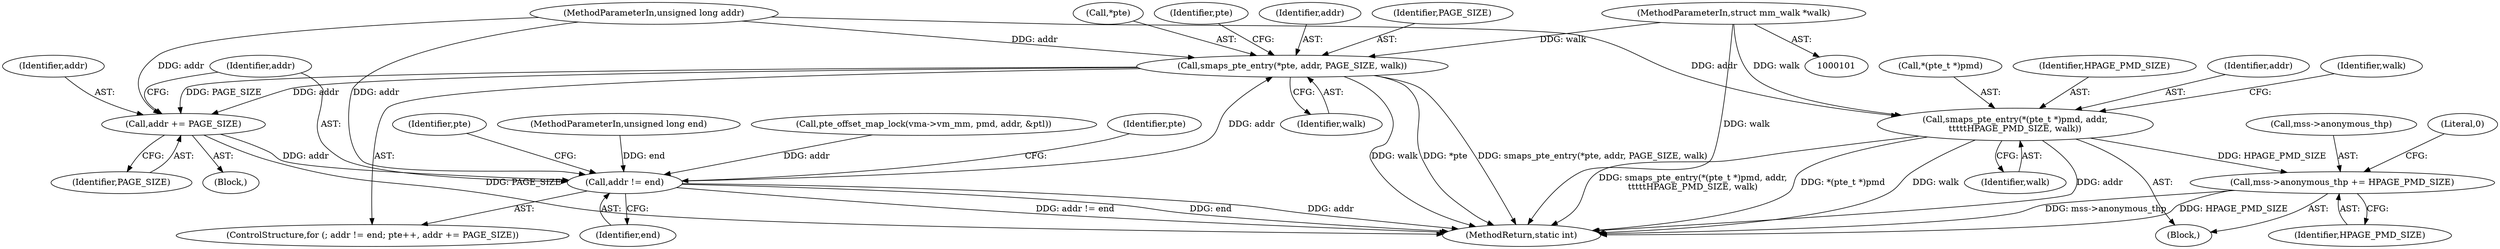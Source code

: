 digraph "0_linux_4a1d704194a441bf83c636004a479e01360ec850_3@pointer" {
"1000105" [label="(MethodParameterIn,struct mm_walk *walk)"];
"1000152" [label="(Call,smaps_pte_entry(*(pte_t *)pmd, addr,\n\t\t\t\t\tHPAGE_PMD_SIZE, walk))"];
"1000167" [label="(Call,mss->anonymous_thp += HPAGE_PMD_SIZE)"];
"1000208" [label="(Call,smaps_pte_entry(*pte, addr, PAGE_SIZE, walk))"];
"1000205" [label="(Call,addr += PAGE_SIZE)"];
"1000199" [label="(Call,addr != end)"];
"1000222" [label="(MethodReturn,static int)"];
"1000206" [label="(Identifier,addr)"];
"1000210" [label="(Identifier,pte)"];
"1000212" [label="(Identifier,PAGE_SIZE)"];
"1000211" [label="(Identifier,addr)"];
"1000208" [label="(Call,smaps_pte_entry(*pte, addr, PAGE_SIZE, walk))"];
"1000190" [label="(Call,pte_offset_map_lock(vma->vm_mm, pmd, addr, &ptl))"];
"1000168" [label="(Call,mss->anonymous_thp)"];
"1000153" [label="(Call,*(pte_t *)pmd)"];
"1000202" [label="(Block,)"];
"1000151" [label="(Block,)"];
"1000105" [label="(MethodParameterIn,struct mm_walk *walk)"];
"1000173" [label="(Literal,0)"];
"1000171" [label="(Identifier,HPAGE_PMD_SIZE)"];
"1000158" [label="(Identifier,HPAGE_PMD_SIZE)"];
"1000213" [label="(Identifier,walk)"];
"1000207" [label="(Identifier,PAGE_SIZE)"];
"1000201" [label="(Identifier,end)"];
"1000216" [label="(Identifier,pte)"];
"1000200" [label="(Identifier,addr)"];
"1000205" [label="(Call,addr += PAGE_SIZE)"];
"1000199" [label="(Call,addr != end)"];
"1000209" [label="(Call,*pte)"];
"1000103" [label="(MethodParameterIn,unsigned long addr)"];
"1000204" [label="(Identifier,pte)"];
"1000159" [label="(Identifier,walk)"];
"1000157" [label="(Identifier,addr)"];
"1000167" [label="(Call,mss->anonymous_thp += HPAGE_PMD_SIZE)"];
"1000164" [label="(Identifier,walk)"];
"1000152" [label="(Call,smaps_pte_entry(*(pte_t *)pmd, addr,\n\t\t\t\t\tHPAGE_PMD_SIZE, walk))"];
"1000104" [label="(MethodParameterIn,unsigned long end)"];
"1000198" [label="(ControlStructure,for (; addr != end; pte++, addr += PAGE_SIZE))"];
"1000105" -> "1000101"  [label="AST: "];
"1000105" -> "1000222"  [label="DDG: walk"];
"1000105" -> "1000152"  [label="DDG: walk"];
"1000105" -> "1000208"  [label="DDG: walk"];
"1000152" -> "1000151"  [label="AST: "];
"1000152" -> "1000159"  [label="CFG: "];
"1000153" -> "1000152"  [label="AST: "];
"1000157" -> "1000152"  [label="AST: "];
"1000158" -> "1000152"  [label="AST: "];
"1000159" -> "1000152"  [label="AST: "];
"1000164" -> "1000152"  [label="CFG: "];
"1000152" -> "1000222"  [label="DDG: walk"];
"1000152" -> "1000222"  [label="DDG: addr"];
"1000152" -> "1000222"  [label="DDG: smaps_pte_entry(*(pte_t *)pmd, addr,\n\t\t\t\t\tHPAGE_PMD_SIZE, walk)"];
"1000152" -> "1000222"  [label="DDG: *(pte_t *)pmd"];
"1000103" -> "1000152"  [label="DDG: addr"];
"1000152" -> "1000167"  [label="DDG: HPAGE_PMD_SIZE"];
"1000167" -> "1000151"  [label="AST: "];
"1000167" -> "1000171"  [label="CFG: "];
"1000168" -> "1000167"  [label="AST: "];
"1000171" -> "1000167"  [label="AST: "];
"1000173" -> "1000167"  [label="CFG: "];
"1000167" -> "1000222"  [label="DDG: mss->anonymous_thp"];
"1000167" -> "1000222"  [label="DDG: HPAGE_PMD_SIZE"];
"1000208" -> "1000198"  [label="AST: "];
"1000208" -> "1000213"  [label="CFG: "];
"1000209" -> "1000208"  [label="AST: "];
"1000211" -> "1000208"  [label="AST: "];
"1000212" -> "1000208"  [label="AST: "];
"1000213" -> "1000208"  [label="AST: "];
"1000204" -> "1000208"  [label="CFG: "];
"1000208" -> "1000222"  [label="DDG: *pte"];
"1000208" -> "1000222"  [label="DDG: smaps_pte_entry(*pte, addr, PAGE_SIZE, walk)"];
"1000208" -> "1000222"  [label="DDG: walk"];
"1000208" -> "1000205"  [label="DDG: PAGE_SIZE"];
"1000208" -> "1000205"  [label="DDG: addr"];
"1000199" -> "1000208"  [label="DDG: addr"];
"1000103" -> "1000208"  [label="DDG: addr"];
"1000205" -> "1000202"  [label="AST: "];
"1000205" -> "1000207"  [label="CFG: "];
"1000206" -> "1000205"  [label="AST: "];
"1000207" -> "1000205"  [label="AST: "];
"1000200" -> "1000205"  [label="CFG: "];
"1000205" -> "1000222"  [label="DDG: PAGE_SIZE"];
"1000205" -> "1000199"  [label="DDG: addr"];
"1000103" -> "1000205"  [label="DDG: addr"];
"1000199" -> "1000198"  [label="AST: "];
"1000199" -> "1000201"  [label="CFG: "];
"1000200" -> "1000199"  [label="AST: "];
"1000201" -> "1000199"  [label="AST: "];
"1000210" -> "1000199"  [label="CFG: "];
"1000216" -> "1000199"  [label="CFG: "];
"1000199" -> "1000222"  [label="DDG: addr != end"];
"1000199" -> "1000222"  [label="DDG: end"];
"1000199" -> "1000222"  [label="DDG: addr"];
"1000190" -> "1000199"  [label="DDG: addr"];
"1000103" -> "1000199"  [label="DDG: addr"];
"1000104" -> "1000199"  [label="DDG: end"];
}
